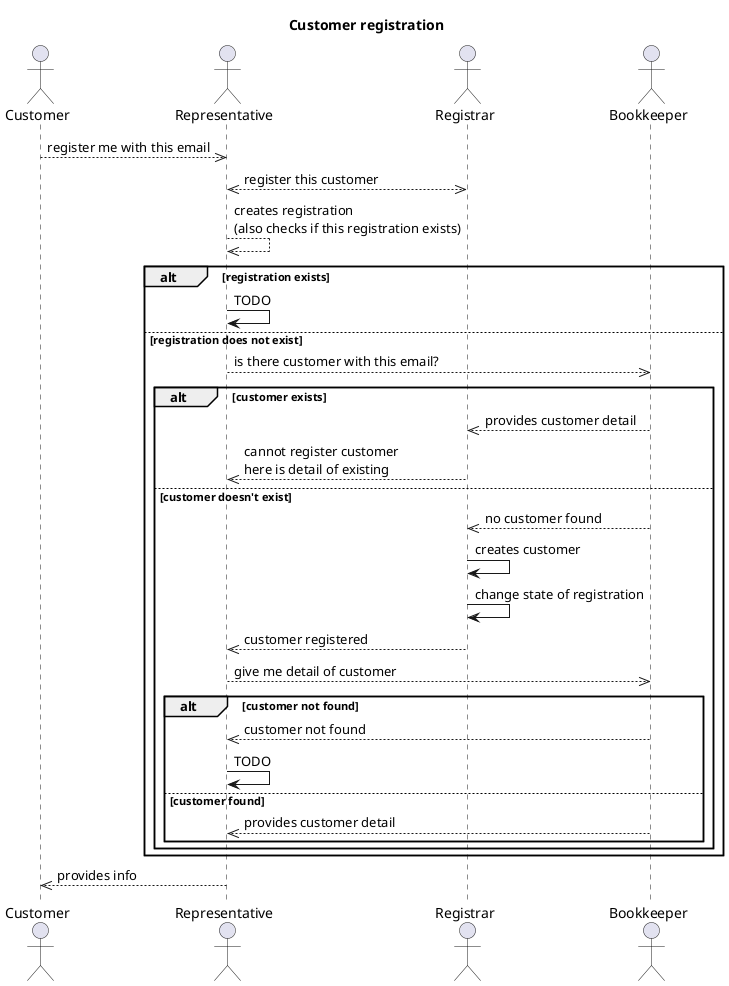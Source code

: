 @startuml

title Customer registration

actor Customer as c
actor Representative as re
actor Registrar as r
actor Bookkeeper as b

c -->> re: register me with this email
re <<-->> r: register this customer

re -->> re: creates registration\n(also checks if this registration exists)
alt registration exists
re -> re: TODO
else registration does not exist
re -->> b: is there customer with this email?

alt customer exists
b -->> r: provides customer detail
r -->> re: cannot register customer\nhere is detail of existing
else customer doesn't exist
b -->> r: no customer found
r -> r: creates customer
r -> r: change state of registration
r -->> re: customer registered
re -->> b: give me detail of customer

alt customer not found
b -->> re: customer not found
re -> re: TODO
else customer found
b -->> re: provides customer detail
end
end
end

re -->> c: provides info

@enduml
